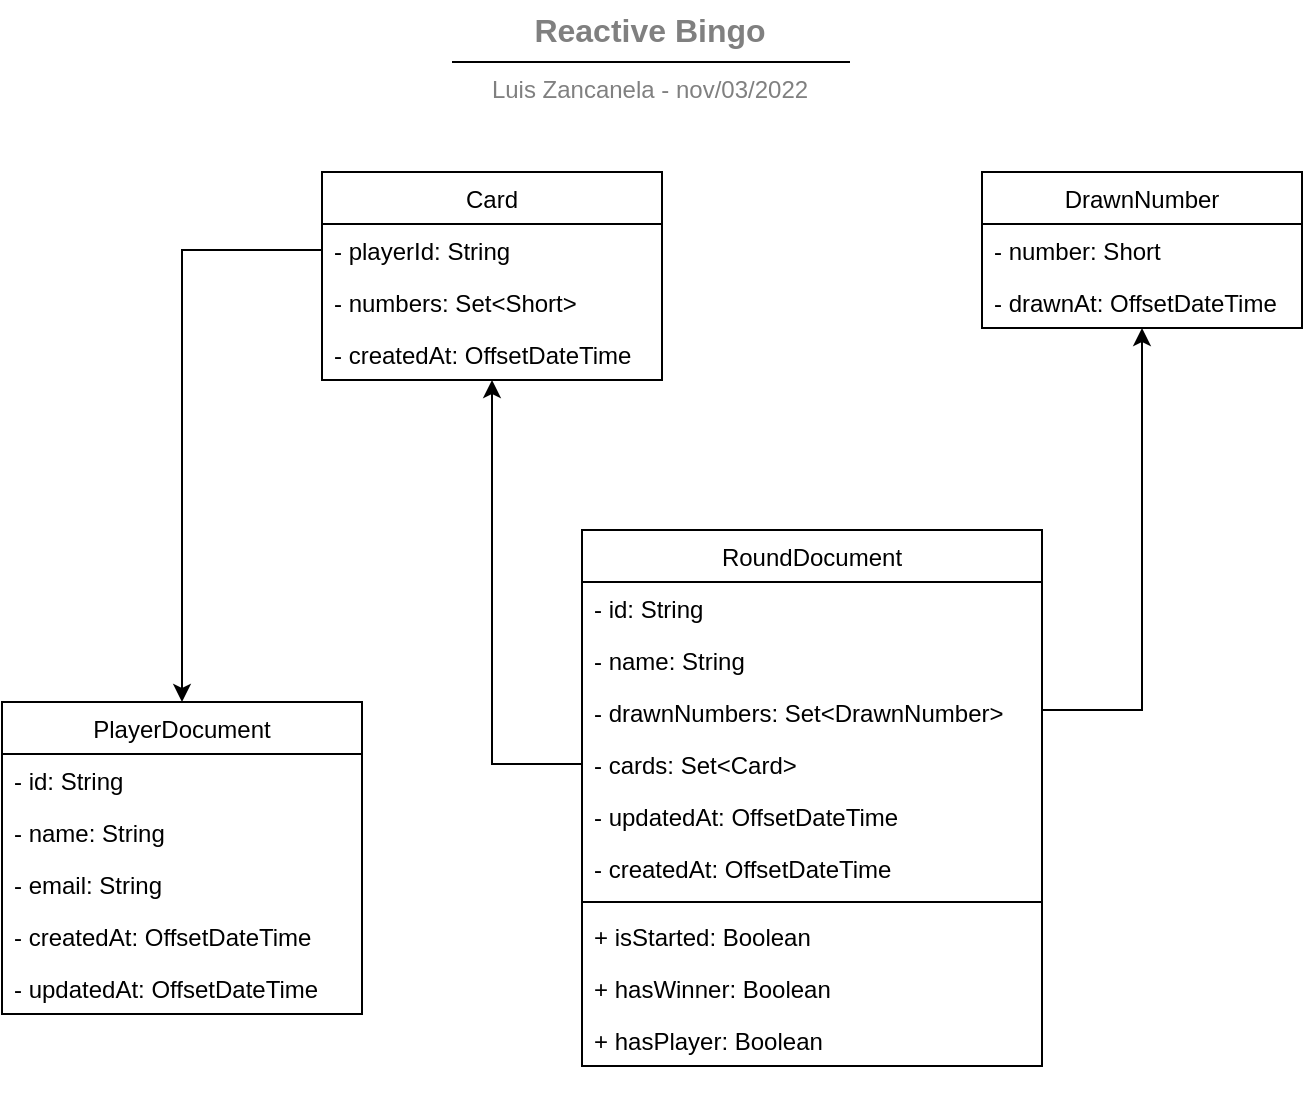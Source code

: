 <mxfile version="20.3.6" type="device"><diagram id="C5RBs43oDa-KdzZeNtuy" name="Page-1"><mxGraphModel dx="981" dy="526" grid="1" gridSize="10" guides="1" tooltips="1" connect="1" arrows="1" fold="1" page="1" pageScale="1" pageWidth="827" pageHeight="583" math="0" shadow="0"><root><mxCell id="WIyWlLk6GJQsqaUBKTNV-0"/><mxCell id="WIyWlLk6GJQsqaUBKTNV-1" parent="WIyWlLk6GJQsqaUBKTNV-0"/><mxCell id="3s9IeC-QPES5ZhO8k3N0-43" value="" style="group" vertex="1" connectable="0" parent="WIyWlLk6GJQsqaUBKTNV-1"><mxGeometry x="89" y="130" width="650" height="445" as="geometry"/></mxCell><mxCell id="3s9IeC-QPES5ZhO8k3N0-49" value="" style="group" vertex="1" connectable="0" parent="3s9IeC-QPES5ZhO8k3N0-43"><mxGeometry y="-20" width="650" height="421" as="geometry"/></mxCell><mxCell id="zkfFHV4jXpPFQw0GAbJ--0" value="Card" style="swimlane;fontStyle=0;align=center;verticalAlign=top;childLayout=stackLayout;horizontal=1;startSize=26;horizontalStack=0;resizeParent=1;resizeLast=0;collapsible=1;marginBottom=0;rounded=0;shadow=0;strokeWidth=1;" parent="3s9IeC-QPES5ZhO8k3N0-49" vertex="1"><mxGeometry x="160" width="170" height="104" as="geometry"><mxRectangle x="230" y="140" width="160" height="26" as="alternateBounds"/></mxGeometry></mxCell><mxCell id="zkfFHV4jXpPFQw0GAbJ--2" value="- playerId: String" style="text;align=left;verticalAlign=top;spacingLeft=4;spacingRight=4;overflow=hidden;rotatable=0;points=[[0,0.5],[1,0.5]];portConstraint=eastwest;rounded=0;shadow=0;html=0;" parent="zkfFHV4jXpPFQw0GAbJ--0" vertex="1"><mxGeometry y="26" width="170" height="26" as="geometry"/></mxCell><mxCell id="3s9IeC-QPES5ZhO8k3N0-5" value="- numbers: Set&lt;Short&gt;" style="text;align=left;verticalAlign=top;spacingLeft=4;spacingRight=4;overflow=hidden;rotatable=0;points=[[0,0.5],[1,0.5]];portConstraint=eastwest;rounded=0;shadow=0;html=0;" vertex="1" parent="zkfFHV4jXpPFQw0GAbJ--0"><mxGeometry y="52" width="170" height="26" as="geometry"/></mxCell><mxCell id="3s9IeC-QPES5ZhO8k3N0-11" value="- createdAt: OffsetDateTime" style="text;align=left;verticalAlign=top;spacingLeft=4;spacingRight=4;overflow=hidden;rotatable=0;points=[[0,0.5],[1,0.5]];portConstraint=eastwest;rounded=0;shadow=0;html=0;" vertex="1" parent="zkfFHV4jXpPFQw0GAbJ--0"><mxGeometry y="78" width="170" height="26" as="geometry"/></mxCell><mxCell id="zkfFHV4jXpPFQw0GAbJ--6" value="PlayerDocument" style="swimlane;fontStyle=0;align=center;verticalAlign=top;childLayout=stackLayout;horizontal=1;startSize=26;horizontalStack=0;resizeParent=1;resizeLast=0;collapsible=1;marginBottom=0;rounded=0;shadow=0;strokeWidth=1;" parent="3s9IeC-QPES5ZhO8k3N0-49" vertex="1"><mxGeometry y="265" width="180" height="156" as="geometry"><mxRectangle x="130" y="380" width="160" height="26" as="alternateBounds"/></mxGeometry></mxCell><mxCell id="zkfFHV4jXpPFQw0GAbJ--7" value="- id: String" style="text;align=left;verticalAlign=top;spacingLeft=4;spacingRight=4;overflow=hidden;rotatable=0;points=[[0,0.5],[1,0.5]];portConstraint=eastwest;" parent="zkfFHV4jXpPFQw0GAbJ--6" vertex="1"><mxGeometry y="26" width="180" height="26" as="geometry"/></mxCell><mxCell id="zkfFHV4jXpPFQw0GAbJ--8" value="- name: String" style="text;align=left;verticalAlign=top;spacingLeft=4;spacingRight=4;overflow=hidden;rotatable=0;points=[[0,0.5],[1,0.5]];portConstraint=eastwest;rounded=0;shadow=0;html=0;" parent="zkfFHV4jXpPFQw0GAbJ--6" vertex="1"><mxGeometry y="52" width="180" height="26" as="geometry"/></mxCell><mxCell id="3s9IeC-QPES5ZhO8k3N0-0" value="- email: String" style="text;align=left;verticalAlign=top;spacingLeft=4;spacingRight=4;overflow=hidden;rotatable=0;points=[[0,0.5],[1,0.5]];portConstraint=eastwest;rounded=0;shadow=0;html=0;" vertex="1" parent="zkfFHV4jXpPFQw0GAbJ--6"><mxGeometry y="78" width="180" height="26" as="geometry"/></mxCell><mxCell id="3s9IeC-QPES5ZhO8k3N0-13" value="- createdAt: OffsetDateTime" style="text;align=left;verticalAlign=top;spacingLeft=4;spacingRight=4;overflow=hidden;rotatable=0;points=[[0,0.5],[1,0.5]];portConstraint=eastwest;rounded=0;shadow=0;html=0;" vertex="1" parent="zkfFHV4jXpPFQw0GAbJ--6"><mxGeometry y="104" width="180" height="26" as="geometry"/></mxCell><mxCell id="3s9IeC-QPES5ZhO8k3N0-14" value="- updatedAt: OffsetDateTime" style="text;align=left;verticalAlign=top;spacingLeft=4;spacingRight=4;overflow=hidden;rotatable=0;points=[[0,0.5],[1,0.5]];portConstraint=eastwest;rounded=0;shadow=0;html=0;" vertex="1" parent="zkfFHV4jXpPFQw0GAbJ--6"><mxGeometry y="130" width="180" height="26" as="geometry"/></mxCell><mxCell id="zkfFHV4jXpPFQw0GAbJ--13" value="RoundDocument" style="swimlane;fontStyle=0;align=center;verticalAlign=top;childLayout=stackLayout;horizontal=1;startSize=26;horizontalStack=0;resizeParent=1;resizeLast=0;collapsible=1;marginBottom=0;rounded=0;shadow=0;strokeWidth=1;" parent="3s9IeC-QPES5ZhO8k3N0-49" vertex="1"><mxGeometry x="290" y="179" width="230" height="268" as="geometry"><mxRectangle x="340" y="380" width="170" height="26" as="alternateBounds"/></mxGeometry></mxCell><mxCell id="zkfFHV4jXpPFQw0GAbJ--14" value="- id: String" style="text;align=left;verticalAlign=top;spacingLeft=4;spacingRight=4;overflow=hidden;rotatable=0;points=[[0,0.5],[1,0.5]];portConstraint=eastwest;" parent="zkfFHV4jXpPFQw0GAbJ--13" vertex="1"><mxGeometry y="26" width="230" height="26" as="geometry"/></mxCell><mxCell id="3s9IeC-QPES5ZhO8k3N0-1" value="- name: String" style="text;align=left;verticalAlign=top;spacingLeft=4;spacingRight=4;overflow=hidden;rotatable=0;points=[[0,0.5],[1,0.5]];portConstraint=eastwest;" vertex="1" parent="zkfFHV4jXpPFQw0GAbJ--13"><mxGeometry y="52" width="230" height="26" as="geometry"/></mxCell><mxCell id="3s9IeC-QPES5ZhO8k3N0-2" value="- drawnNumbers: Set&lt;DrawnNumber&gt;" style="text;align=left;verticalAlign=top;spacingLeft=4;spacingRight=4;overflow=hidden;rotatable=0;points=[[0,0.5],[1,0.5]];portConstraint=eastwest;" vertex="1" parent="zkfFHV4jXpPFQw0GAbJ--13"><mxGeometry y="78" width="230" height="26" as="geometry"/></mxCell><mxCell id="3s9IeC-QPES5ZhO8k3N0-28" value="- cards: Set&lt;Card&gt;" style="text;align=left;verticalAlign=top;spacingLeft=4;spacingRight=4;overflow=hidden;rotatable=0;points=[[0,0.5],[1,0.5]];portConstraint=eastwest;" vertex="1" parent="zkfFHV4jXpPFQw0GAbJ--13"><mxGeometry y="104" width="230" height="26" as="geometry"/></mxCell><mxCell id="3s9IeC-QPES5ZhO8k3N0-16" value="- updatedAt: OffsetDateTime" style="text;align=left;verticalAlign=top;spacingLeft=4;spacingRight=4;overflow=hidden;rotatable=0;points=[[0,0.5],[1,0.5]];portConstraint=eastwest;rounded=0;shadow=0;html=0;" vertex="1" parent="zkfFHV4jXpPFQw0GAbJ--13"><mxGeometry y="130" width="230" height="26" as="geometry"/></mxCell><mxCell id="3s9IeC-QPES5ZhO8k3N0-15" value="- createdAt: OffsetDateTime" style="text;align=left;verticalAlign=top;spacingLeft=4;spacingRight=4;overflow=hidden;rotatable=0;points=[[0,0.5],[1,0.5]];portConstraint=eastwest;rounded=0;shadow=0;html=0;" vertex="1" parent="zkfFHV4jXpPFQw0GAbJ--13"><mxGeometry y="156" width="230" height="26" as="geometry"/></mxCell><mxCell id="3s9IeC-QPES5ZhO8k3N0-41" value="" style="line;strokeWidth=1;fillColor=none;align=left;verticalAlign=middle;spacingTop=-1;spacingLeft=3;spacingRight=3;rotatable=0;labelPosition=right;points=[];portConstraint=eastwest;strokeColor=inherit;" vertex="1" parent="zkfFHV4jXpPFQw0GAbJ--13"><mxGeometry y="182" width="230" height="8" as="geometry"/></mxCell><mxCell id="3s9IeC-QPES5ZhO8k3N0-42" value="+ isStarted: Boolean" style="text;align=left;verticalAlign=top;spacingLeft=4;spacingRight=4;overflow=hidden;rotatable=0;points=[[0,0.5],[1,0.5]];portConstraint=eastwest;rounded=0;shadow=0;html=0;" vertex="1" parent="zkfFHV4jXpPFQw0GAbJ--13"><mxGeometry y="190" width="230" height="26" as="geometry"/></mxCell><mxCell id="3s9IeC-QPES5ZhO8k3N0-32" value="+ hasWinner: Boolean" style="text;align=left;verticalAlign=top;spacingLeft=4;spacingRight=4;overflow=hidden;rotatable=0;points=[[0,0.5],[1,0.5]];portConstraint=eastwest;rounded=0;shadow=0;html=0;" vertex="1" parent="zkfFHV4jXpPFQw0GAbJ--13"><mxGeometry y="216" width="230" height="26" as="geometry"/></mxCell><mxCell id="3s9IeC-QPES5ZhO8k3N0-50" value="+ hasPlayer: Boolean" style="text;align=left;verticalAlign=top;spacingLeft=4;spacingRight=4;overflow=hidden;rotatable=0;points=[[0,0.5],[1,0.5]];portConstraint=eastwest;rounded=0;shadow=0;html=0;" vertex="1" parent="zkfFHV4jXpPFQw0GAbJ--13"><mxGeometry y="242" width="230" height="26" as="geometry"/></mxCell><mxCell id="3s9IeC-QPES5ZhO8k3N0-6" value="DrawnNumber" style="swimlane;fontStyle=0;align=center;verticalAlign=top;childLayout=stackLayout;horizontal=1;startSize=26;horizontalStack=0;resizeParent=1;resizeLast=0;collapsible=1;marginBottom=0;rounded=0;shadow=0;strokeWidth=1;" vertex="1" parent="3s9IeC-QPES5ZhO8k3N0-49"><mxGeometry x="490" width="160" height="78" as="geometry"><mxRectangle x="230" y="140" width="160" height="26" as="alternateBounds"/></mxGeometry></mxCell><mxCell id="3s9IeC-QPES5ZhO8k3N0-8" value="- number: Short" style="text;align=left;verticalAlign=top;spacingLeft=4;spacingRight=4;overflow=hidden;rotatable=0;points=[[0,0.5],[1,0.5]];portConstraint=eastwest;rounded=0;shadow=0;html=0;" vertex="1" parent="3s9IeC-QPES5ZhO8k3N0-6"><mxGeometry y="26" width="160" height="26" as="geometry"/></mxCell><mxCell id="3s9IeC-QPES5ZhO8k3N0-10" value="- drawnAt: OffsetDateTime" style="text;align=left;verticalAlign=top;spacingLeft=4;spacingRight=4;overflow=hidden;rotatable=0;points=[[0,0.5],[1,0.5]];portConstraint=eastwest;rounded=0;shadow=0;html=0;" vertex="1" parent="3s9IeC-QPES5ZhO8k3N0-6"><mxGeometry y="52" width="160" height="26" as="geometry"/></mxCell><mxCell id="3s9IeC-QPES5ZhO8k3N0-27" style="edgeStyle=orthogonalEdgeStyle;rounded=0;orthogonalLoop=1;jettySize=auto;html=1;entryX=0.5;entryY=0;entryDx=0;entryDy=0;" edge="1" parent="3s9IeC-QPES5ZhO8k3N0-49" source="zkfFHV4jXpPFQw0GAbJ--2" target="zkfFHV4jXpPFQw0GAbJ--6"><mxGeometry relative="1" as="geometry"><mxPoint x="90" y="260" as="targetPoint"/></mxGeometry></mxCell><mxCell id="3s9IeC-QPES5ZhO8k3N0-30" style="edgeStyle=orthogonalEdgeStyle;rounded=0;orthogonalLoop=1;jettySize=auto;html=1;exitX=1;exitY=0.5;exitDx=0;exitDy=0;" edge="1" parent="3s9IeC-QPES5ZhO8k3N0-49" source="3s9IeC-QPES5ZhO8k3N0-2" target="3s9IeC-QPES5ZhO8k3N0-10"><mxGeometry relative="1" as="geometry"><mxPoint x="540" y="169" as="targetPoint"/><Array as="points"><mxPoint x="520" y="269"/><mxPoint x="570" y="269"/></Array></mxGeometry></mxCell><mxCell id="3s9IeC-QPES5ZhO8k3N0-31" style="edgeStyle=orthogonalEdgeStyle;rounded=0;orthogonalLoop=1;jettySize=auto;html=1;exitX=0;exitY=0.5;exitDx=0;exitDy=0;" edge="1" parent="3s9IeC-QPES5ZhO8k3N0-49" source="3s9IeC-QPES5ZhO8k3N0-28" target="3s9IeC-QPES5ZhO8k3N0-11"><mxGeometry relative="1" as="geometry"><mxPoint x="245" y="130" as="targetPoint"/><Array as="points"><mxPoint x="245" y="296"/></Array></mxGeometry></mxCell><mxCell id="3s9IeC-QPES5ZhO8k3N0-44" value="Reactive Bingo" style="text;html=1;strokeColor=none;fillColor=none;align=center;verticalAlign=middle;whiteSpace=wrap;rounded=0;fontStyle=1;fontSize=16;fontColor=#808080;" vertex="1" parent="WIyWlLk6GJQsqaUBKTNV-1"><mxGeometry x="325" y="24" width="176" height="30" as="geometry"/></mxCell><mxCell id="3s9IeC-QPES5ZhO8k3N0-45" value="Luis Zancanela - nov/03/2022" style="text;html=1;strokeColor=none;fillColor=none;align=center;verticalAlign=middle;whiteSpace=wrap;rounded=0;fontStyle=0;fontSize=12;fontColor=#808080;" vertex="1" parent="WIyWlLk6GJQsqaUBKTNV-1"><mxGeometry x="291" y="54" width="244" height="30" as="geometry"/></mxCell><mxCell id="3s9IeC-QPES5ZhO8k3N0-46" value="" style="line;strokeWidth=1;fillColor=none;align=left;verticalAlign=middle;spacingTop=-1;spacingLeft=3;spacingRight=3;rotatable=0;labelPosition=right;points=[];portConstraint=eastwest;strokeColor=inherit;fontColor=#808080;shadow=0;sketch=0;labelBorderColor=#808080;" vertex="1" parent="WIyWlLk6GJQsqaUBKTNV-1"><mxGeometry x="314" y="51" width="199" height="8" as="geometry"/></mxCell></root></mxGraphModel></diagram></mxfile>